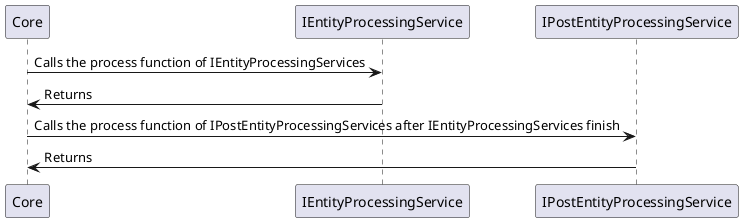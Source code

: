 @startuml
participant Core as core
participant IEntityProcessingService as ep
participant IPostEntityProcessingService as eppost

core -> ep: Calls the process function of IEntityProcessingServices
ep -> core: Returns
core -> eppost: Calls the process function of IPostEntityProcessingServices after IEntityProcessingServices finish
eppost -> core: Returns

@enduml
